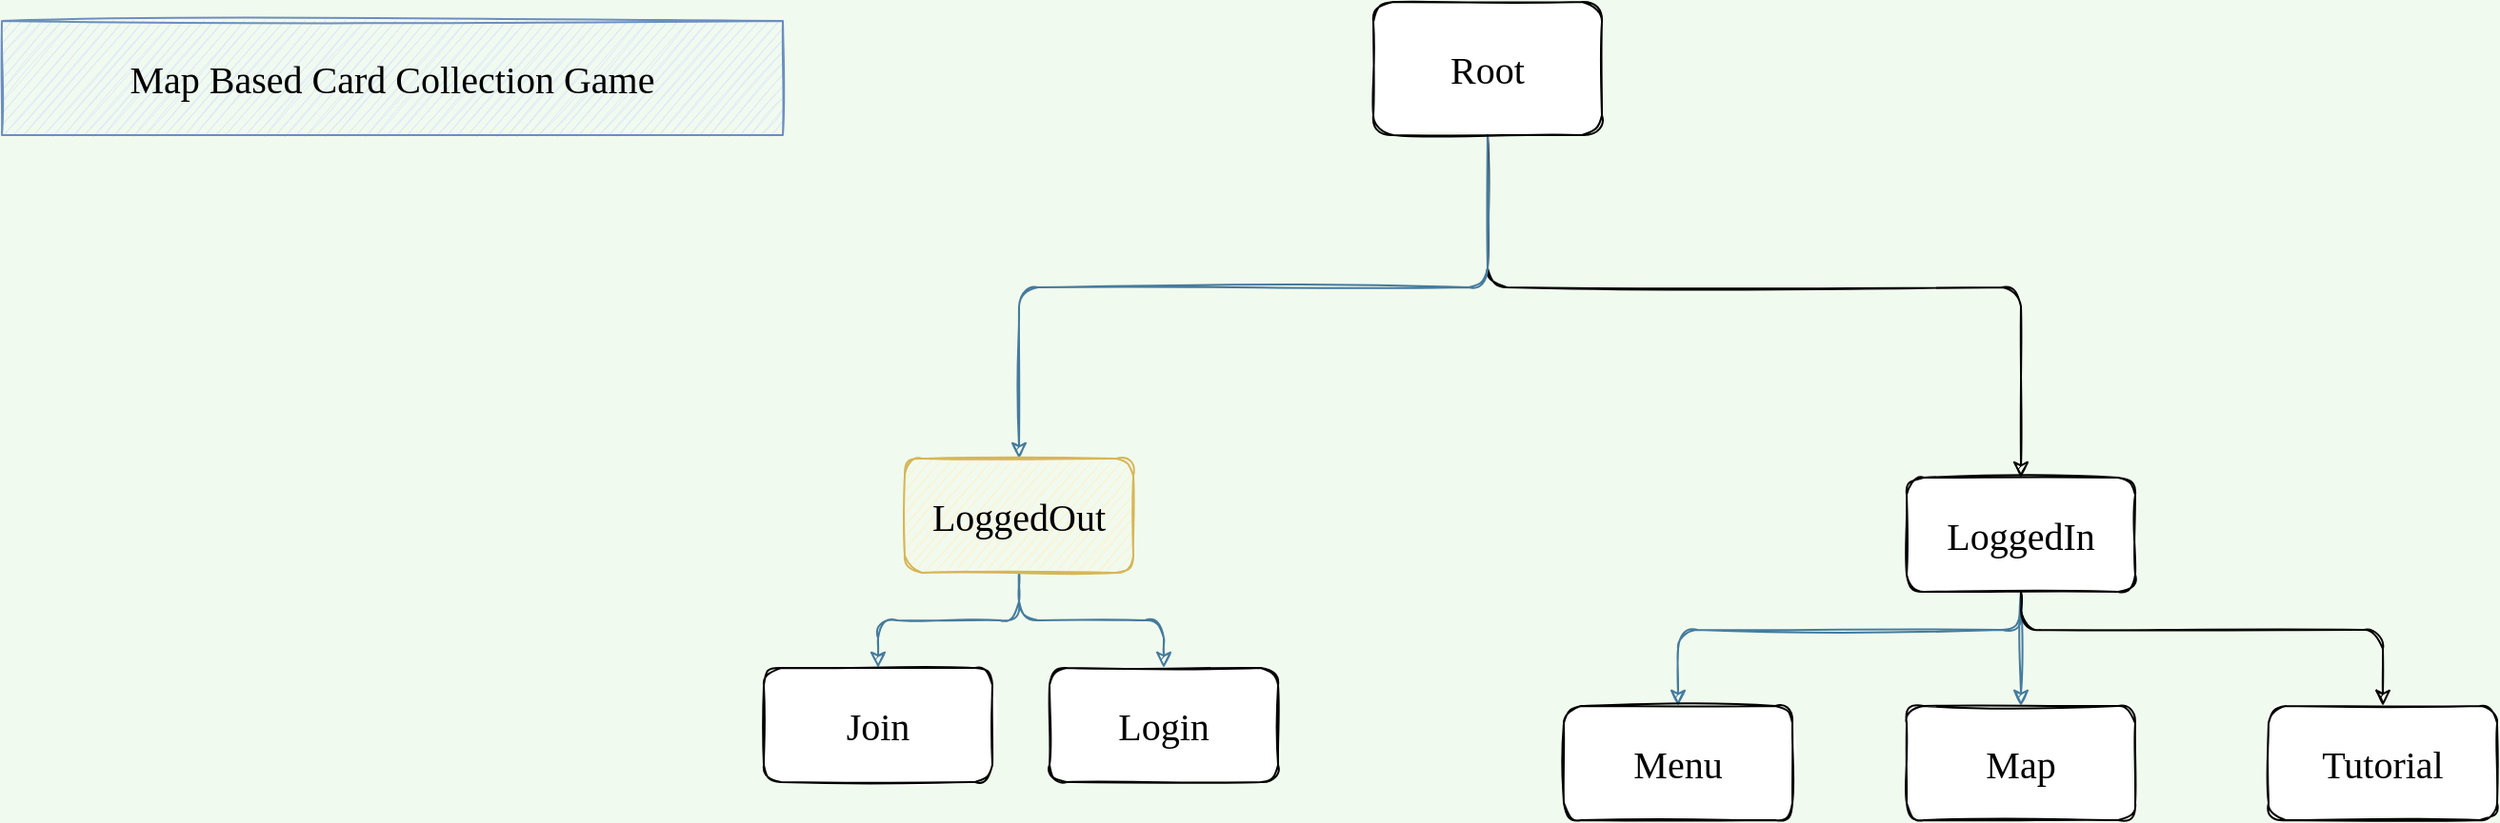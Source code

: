 <mxfile version="13.6.5" type="github">
  <diagram id="laTIVxzu_AwuaDvqxupv" name="Page-1">
    <mxGraphModel dx="2125" dy="1943" grid="1" gridSize="10" guides="1" tooltips="1" connect="1" arrows="1" fold="1" page="1" pageScale="1" pageWidth="827" pageHeight="1169" background="#F1FAEE" math="0" shadow="0">
      <root>
        <mxCell id="0" />
        <mxCell id="1" parent="0" />
        <mxCell id="MxGzjag2qFtxoSXDcd-z-25" style="edgeStyle=orthogonalEdgeStyle;orthogonalLoop=1;jettySize=auto;html=1;fontColor=#1D3557;fontFamily=Comic Sans MS;fontSize=20;sketch=1;" parent="1" source="MxGzjag2qFtxoSXDcd-z-1" target="MxGzjag2qFtxoSXDcd-z-17" edge="1">
          <mxGeometry relative="1" as="geometry">
            <Array as="points">
              <mxPoint y="-990" />
              <mxPoint x="280" y="-990" />
            </Array>
          </mxGeometry>
        </mxCell>
        <mxCell id="MxGzjag2qFtxoSXDcd-z-27" style="edgeStyle=orthogonalEdgeStyle;orthogonalLoop=1;jettySize=auto;html=1;strokeColor=#457B9D;fillColor=#A8DADC;fontColor=#1D3557;fontFamily=Comic Sans MS;fontSize=20;sketch=1;" parent="1" source="MxGzjag2qFtxoSXDcd-z-1" target="MxGzjag2qFtxoSXDcd-z-14" edge="1">
          <mxGeometry relative="1" as="geometry">
            <Array as="points">
              <mxPoint y="-990" />
              <mxPoint x="-246" y="-990" />
            </Array>
          </mxGeometry>
        </mxCell>
        <mxCell id="MxGzjag2qFtxoSXDcd-z-1" value="&lt;font style=&quot;font-size: 20px;&quot;&gt;Root&lt;/font&gt;" style="whiteSpace=wrap;html=1;fontFamily=Comic Sans MS;fontSize=20;rounded=1;sketch=1;" parent="1" vertex="1">
          <mxGeometry x="-60" y="-1140" width="120" height="70" as="geometry" />
        </mxCell>
        <mxCell id="MxGzjag2qFtxoSXDcd-z-29" value="" style="edgeStyle=orthogonalEdgeStyle;orthogonalLoop=1;jettySize=auto;html=1;strokeColor=#457B9D;fillColor=#A8DADC;fontFamily=Comic Sans MS;fontSize=20;fontColor=#1D3557;sketch=1;" parent="1" source="MxGzjag2qFtxoSXDcd-z-14" target="MxGzjag2qFtxoSXDcd-z-28" edge="1">
          <mxGeometry relative="1" as="geometry" />
        </mxCell>
        <mxCell id="MxGzjag2qFtxoSXDcd-z-31" value="" style="edgeStyle=orthogonalEdgeStyle;orthogonalLoop=1;jettySize=auto;html=1;strokeColor=#457B9D;fillColor=#A8DADC;fontFamily=Comic Sans MS;fontSize=20;fontColor=#1D3557;sketch=1;" parent="1" source="MxGzjag2qFtxoSXDcd-z-14" target="MxGzjag2qFtxoSXDcd-z-30" edge="1">
          <mxGeometry relative="1" as="geometry" />
        </mxCell>
        <mxCell id="MxGzjag2qFtxoSXDcd-z-14" value="LoggedOut" style="whiteSpace=wrap;html=1;fontFamily=Comic Sans MS;fontSize=20;fillColor=#fff2cc;strokeColor=#d6b656;rounded=1;sketch=1;" parent="1" vertex="1">
          <mxGeometry x="-306" y="-900" width="120" height="60" as="geometry" />
        </mxCell>
        <mxCell id="MxGzjag2qFtxoSXDcd-z-33" value="" style="edgeStyle=orthogonalEdgeStyle;orthogonalLoop=1;jettySize=auto;html=1;strokeColor=#457B9D;fillColor=#A8DADC;fontFamily=Comic Sans MS;fontSize=20;fontColor=#1D3557;sketch=1;" parent="1" source="MxGzjag2qFtxoSXDcd-z-17" target="MxGzjag2qFtxoSXDcd-z-32" edge="1">
          <mxGeometry relative="1" as="geometry">
            <Array as="points">
              <mxPoint x="280" y="-810" />
              <mxPoint x="100" y="-810" />
            </Array>
          </mxGeometry>
        </mxCell>
        <mxCell id="MxGzjag2qFtxoSXDcd-z-35" value="" style="edgeStyle=orthogonalEdgeStyle;orthogonalLoop=1;jettySize=auto;html=1;strokeColor=#457B9D;fillColor=#A8DADC;fontFamily=Comic Sans MS;fontSize=20;fontColor=#1D3557;sketch=1;" parent="1" source="MxGzjag2qFtxoSXDcd-z-17" target="MxGzjag2qFtxoSXDcd-z-34" edge="1">
          <mxGeometry relative="1" as="geometry" />
        </mxCell>
        <mxCell id="QJprngv-e6327S3OmYLx-3" value="" style="edgeStyle=orthogonalEdgeStyle;orthogonalLoop=1;jettySize=auto;html=1;sketch=1;" edge="1" parent="1" source="MxGzjag2qFtxoSXDcd-z-17" target="QJprngv-e6327S3OmYLx-2">
          <mxGeometry relative="1" as="geometry">
            <Array as="points">
              <mxPoint x="280" y="-810" />
              <mxPoint x="470" y="-810" />
            </Array>
          </mxGeometry>
        </mxCell>
        <mxCell id="MxGzjag2qFtxoSXDcd-z-17" value="LoggedIn" style="whiteSpace=wrap;html=1;fontFamily=Comic Sans MS;fontSize=20;rounded=1;sketch=1;" parent="1" vertex="1">
          <mxGeometry x="220" y="-890" width="120" height="60" as="geometry" />
        </mxCell>
        <mxCell id="MxGzjag2qFtxoSXDcd-z-28" value="Join" style="whiteSpace=wrap;html=1;fontFamily=Comic Sans MS;fontSize=20;rounded=1;sketch=1;" parent="1" vertex="1">
          <mxGeometry x="-380" y="-790" width="120" height="60" as="geometry" />
        </mxCell>
        <mxCell id="MxGzjag2qFtxoSXDcd-z-30" value="Login" style="whiteSpace=wrap;html=1;fontFamily=Comic Sans MS;fontSize=20;rounded=1;sketch=1;" parent="1" vertex="1">
          <mxGeometry x="-230" y="-790" width="120" height="60" as="geometry" />
        </mxCell>
        <mxCell id="MxGzjag2qFtxoSXDcd-z-32" value="Menu" style="whiteSpace=wrap;html=1;fontFamily=Comic Sans MS;fontSize=20;rounded=1;sketch=1;" parent="1" vertex="1">
          <mxGeometry x="40" y="-770" width="120" height="60" as="geometry" />
        </mxCell>
        <mxCell id="MxGzjag2qFtxoSXDcd-z-34" value="Map" style="whiteSpace=wrap;html=1;fontFamily=Comic Sans MS;fontSize=20;rounded=1;sketch=1;" parent="1" vertex="1">
          <mxGeometry x="220" y="-770" width="120" height="60" as="geometry" />
        </mxCell>
        <mxCell id="QJprngv-e6327S3OmYLx-2" value="Tutorial" style="whiteSpace=wrap;html=1;fontFamily=Comic Sans MS;fontSize=20;rounded=1;sketch=1;" vertex="1" parent="1">
          <mxGeometry x="410" y="-770" width="120" height="60" as="geometry" />
        </mxCell>
        <mxCell id="QJprngv-e6327S3OmYLx-4" value="&lt;font face=&quot;Comic Sans MS&quot; style=&quot;font-size: 20px&quot;&gt;Map Based Card Collection Game&lt;/font&gt;" style="rounded=0;whiteSpace=wrap;html=1;sketch=1;fillColor=#dae8fc;strokeColor=#6c8ebf;" vertex="1" parent="1">
          <mxGeometry x="-780" y="-1130" width="410" height="60" as="geometry" />
        </mxCell>
      </root>
    </mxGraphModel>
  </diagram>
</mxfile>
